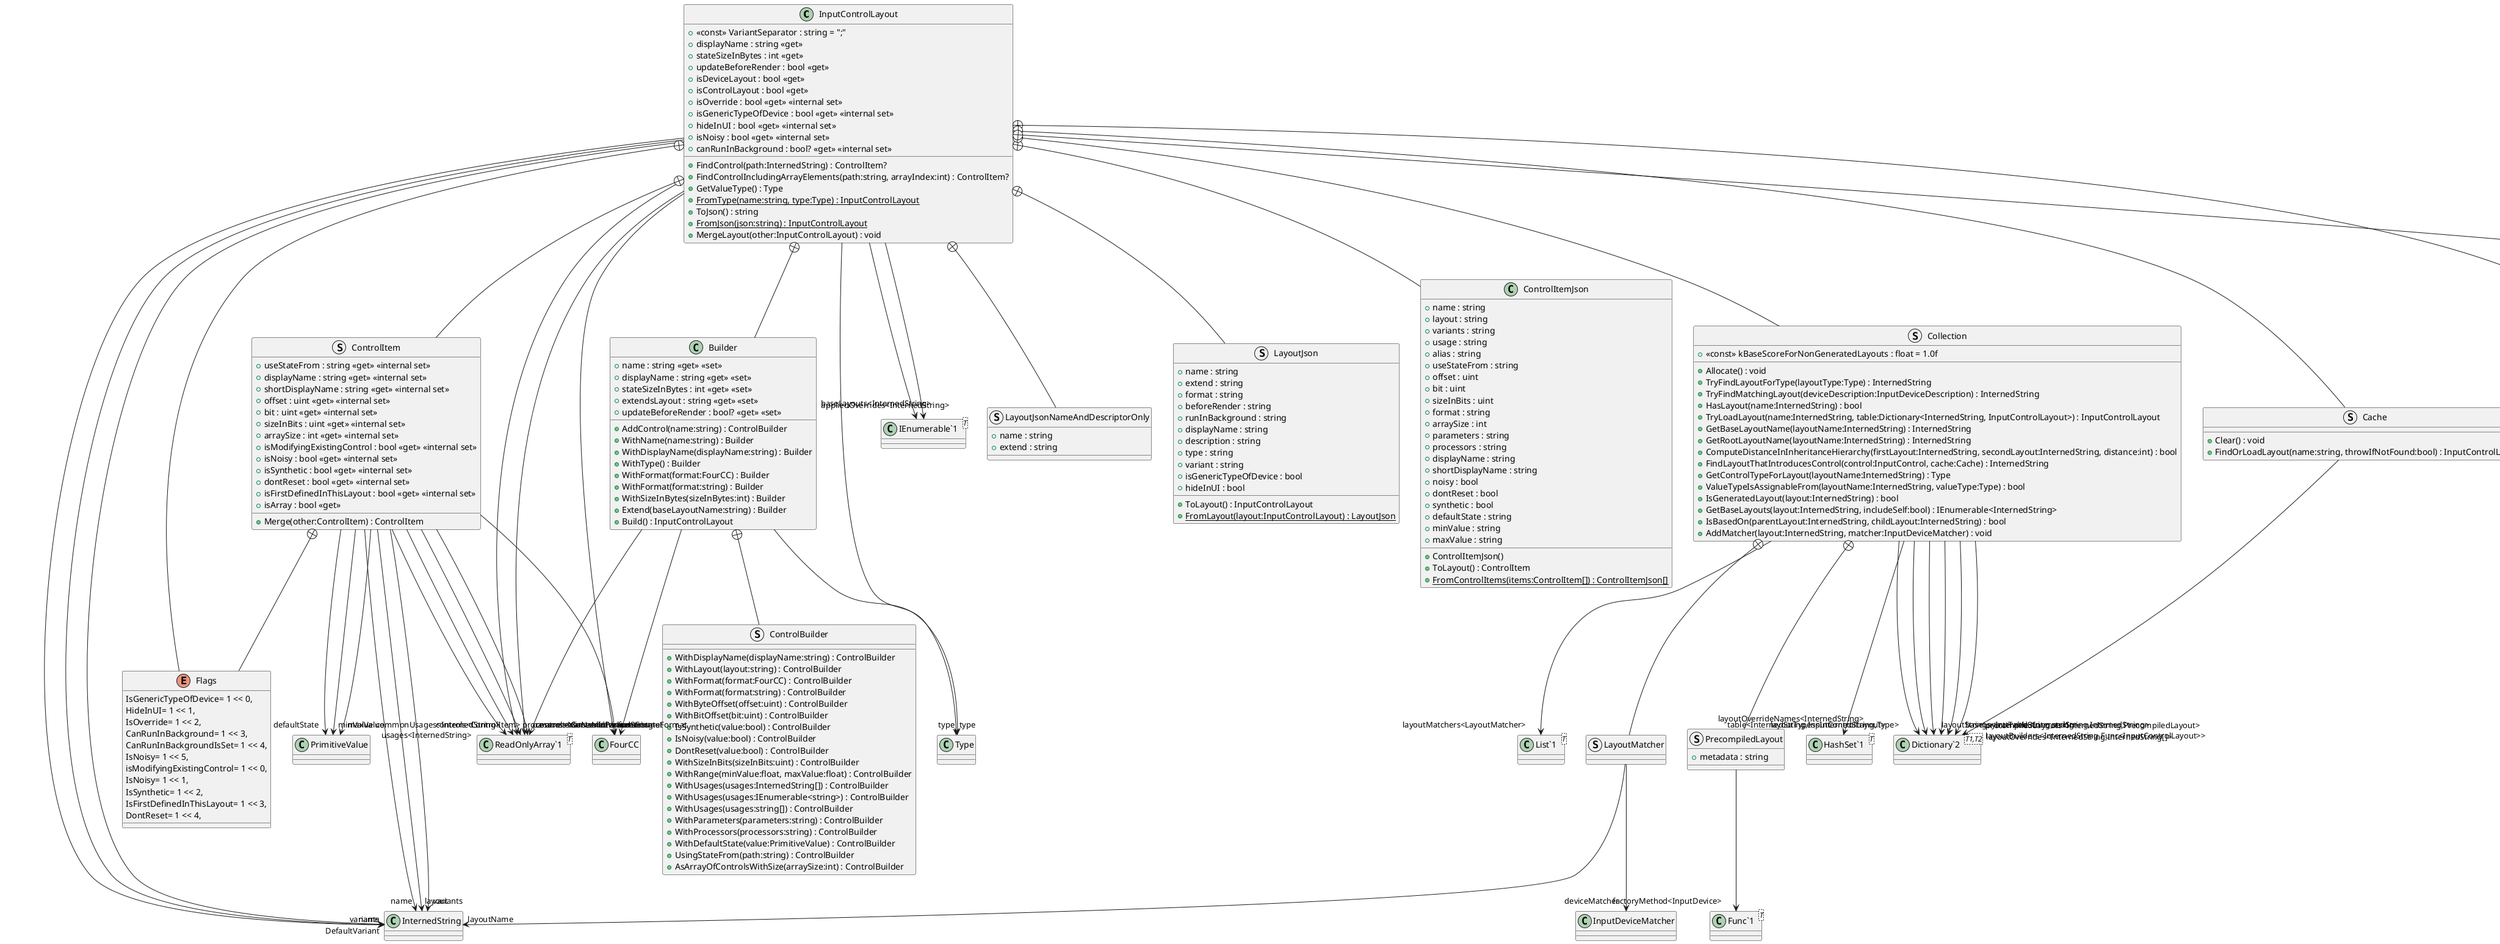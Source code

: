 @startuml
class InputControlLayout {
    + <<const>> VariantSeparator : string = ";"
    + displayName : string <<get>>
    + stateSizeInBytes : int <<get>>
    + updateBeforeRender : bool <<get>>
    + isDeviceLayout : bool <<get>>
    + isControlLayout : bool <<get>>
    + isOverride : bool <<get>> <<internal set>>
    + isGenericTypeOfDevice : bool <<get>> <<internal set>>
    + hideInUI : bool <<get>> <<internal set>>
    + isNoisy : bool <<get>> <<internal set>>
    + canRunInBackground : bool? <<get>> <<internal set>>
    + FindControl(path:InternedString) : ControlItem?
    + FindControlIncludingArrayElements(path:string, arrayIndex:int) : ControlItem?
    + GetValueType() : Type
    + {static} FromType(name:string, type:Type) : InputControlLayout
    + ToJson() : string
    + {static} FromJson(json:string) : InputControlLayout
    + MergeLayout(other:InputControlLayout) : void
}
struct ControlItem {
    + useStateFrom : string <<get>> <<internal set>>
    + displayName : string <<get>> <<internal set>>
    + shortDisplayName : string <<get>> <<internal set>>
    + offset : uint <<get>> <<internal set>>
    + bit : uint <<get>> <<internal set>>
    + sizeInBits : uint <<get>> <<internal set>>
    + arraySize : int <<get>> <<internal set>>
    + isModifyingExistingControl : bool <<get>> <<internal set>>
    + isNoisy : bool <<get>> <<internal set>>
    + isSynthetic : bool <<get>> <<internal set>>
    + dontReset : bool <<get>> <<internal set>>
    + isFirstDefinedInThisLayout : bool <<get>> <<internal set>>
    + isArray : bool <<get>>
    + Merge(other:ControlItem) : ControlItem
}
class "IEnumerable`1"<T> {
}
class "ReadOnlyArray`1"<T> {
}
class Builder {
    + name : string <<get>> <<set>>
    + displayName : string <<get>> <<set>>
    + stateSizeInBytes : int <<get>> <<set>>
    + extendsLayout : string <<get>> <<set>>
    + updateBeforeRender : bool? <<get>> <<set>>
    + AddControl(name:string) : ControlBuilder
    + WithName(name:string) : Builder
    + WithDisplayName(displayName:string) : Builder
    + WithType() : Builder
    + WithFormat(format:FourCC) : Builder
    + WithFormat(format:string) : Builder
    + WithSizeInBytes(sizeInBytes:int) : Builder
    + Extend(baseLayoutName:string) : Builder
    + Build() : InputControlLayout
}
enum Flags {
    IsGenericTypeOfDevice= 1 << 0,
    HideInUI= 1 << 1,
    IsOverride= 1 << 2,
    CanRunInBackground= 1 << 3,
    CanRunInBackgroundIsSet= 1 << 4,
    IsNoisy= 1 << 5,
}
struct LayoutJsonNameAndDescriptorOnly {
    + name : string
    + extend : string
}
struct LayoutJson {
    + name : string
    + extend : string
    + format : string
    + beforeRender : string
    + runInBackground : string
    + displayName : string
    + description : string
    + type : string
    + variant : string
    + isGenericTypeOfDevice : bool
    + hideInUI : bool
    + ToLayout() : InputControlLayout
    + {static} FromLayout(layout:InputControlLayout) : LayoutJson
}
class ControlItemJson {
    + name : string
    + layout : string
    + variants : string
    + usage : string
    + alias : string
    + useStateFrom : string
    + offset : uint
    + bit : uint
    + sizeInBits : uint
    + format : string
    + arraySize : int
    + parameters : string
    + processors : string
    + displayName : string
    + shortDisplayName : string
    + noisy : bool
    + dontReset : bool
    + synthetic : bool
    + defaultState : string
    + minValue : string
    + maxValue : string
    + ControlItemJson()
    + ToLayout() : ControlItem
    + {static} FromControlItems(items:ControlItem[]) : ControlItemJson[]
}
struct Collection {
    + <<const>> kBaseScoreForNonGeneratedLayouts : float = 1.0f
    + Allocate() : void
    + TryFindLayoutForType(layoutType:Type) : InternedString
    + TryFindMatchingLayout(deviceDescription:InputDeviceDescription) : InternedString
    + HasLayout(name:InternedString) : bool
    + TryLoadLayout(name:InternedString, table:Dictionary<InternedString, InputControlLayout>) : InputControlLayout
    + GetBaseLayoutName(layoutName:InternedString) : InternedString
    + GetRootLayoutName(layoutName:InternedString) : InternedString
    + ComputeDistanceInInheritanceHierarchy(firstLayout:InternedString, secondLayout:InternedString, distance:int) : bool
    + FindLayoutThatIntroducesControl(control:InputControl, cache:Cache) : InternedString
    + GetControlTypeForLayout(layoutName:InternedString) : Type
    + ValueTypeIsAssignableFrom(layoutName:InternedString, valueType:Type) : bool
    + IsGeneratedLayout(layout:InternedString) : bool
    + GetBaseLayouts(layout:InternedString, includeSelf:bool) : IEnumerable<InternedString>
    + IsBasedOn(parentLayout:InternedString, childLayout:InternedString) : bool
    + AddMatcher(layout:InternedString, matcher:InputDeviceMatcher) : void
}
class LayoutNotFoundException {
    + layout : string <<get>>
    + LayoutNotFoundException()
    + LayoutNotFoundException(name:string, message:string)
    + LayoutNotFoundException(name:string)
    + LayoutNotFoundException(message:string, innerException:Exception)
}
struct Cache {
    + Clear() : void
    + FindOrLoadLayout(name:string, throwIfNotFound:bool) : InputControlLayout
}
struct CacheRefInstance {
    + valid : bool
    + Dispose() : void
}
enum Flags {
    isModifyingExistingControl= 1 << 0,
    IsNoisy= 1 << 1,
    IsSynthetic= 1 << 2,
    IsFirstDefinedInThisLayout= 1 << 3,
    DontReset= 1 << 4,
}
struct ControlBuilder {
    + WithDisplayName(displayName:string) : ControlBuilder
    + WithLayout(layout:string) : ControlBuilder
    + WithFormat(format:FourCC) : ControlBuilder
    + WithFormat(format:string) : ControlBuilder
    + WithByteOffset(offset:uint) : ControlBuilder
    + WithBitOffset(bit:uint) : ControlBuilder
    + IsSynthetic(value:bool) : ControlBuilder
    + IsNoisy(value:bool) : ControlBuilder
    + DontReset(value:bool) : ControlBuilder
    + WithSizeInBits(sizeInBits:uint) : ControlBuilder
    + WithRange(minValue:float, maxValue:float) : ControlBuilder
    + WithUsages(usages:InternedString[]) : ControlBuilder
    + WithUsages(usages:IEnumerable<string>) : ControlBuilder
    + WithUsages(usages:string[]) : ControlBuilder
    + WithParameters(parameters:string) : ControlBuilder
    + WithProcessors(processors:string) : ControlBuilder
    + WithDefaultState(value:PrimitiveValue) : ControlBuilder
    + UsingStateFrom(path:string) : ControlBuilder
    + AsArrayOfControlsWithSize(arraySize:int) : ControlBuilder
}
struct LayoutMatcher {
}
struct PrecompiledLayout {
    + metadata : string
}
class "Dictionary`2"<T1,T2> {
}
class "HashSet`1"<T> {
}
class "List`1"<T> {
}
class "Func`1"<T> {
}
InputControlLayout --> "DefaultVariant" InternedString
InputControlLayout --> "name" InternedString
InputControlLayout --> "type" Type
InputControlLayout --> "variants" InternedString
InputControlLayout --> "stateFormat" FourCC
InputControlLayout --> "baseLayouts<InternedString>" "IEnumerable`1"
InputControlLayout --> "appliedOverrides<InternedString>" "IEnumerable`1"
InputControlLayout --> "commonUsages<InternedString>" "ReadOnlyArray`1"
InputControlLayout --> "controls<ControlItem>" "ReadOnlyArray`1"
InputControlLayout +-- ControlItem
ControlItem --> "name" InternedString
ControlItem --> "layout" InternedString
ControlItem --> "variants" InternedString
ControlItem --> "usages<InternedString>" "ReadOnlyArray`1"
ControlItem --> "aliases<InternedString>" "ReadOnlyArray`1"
ControlItem --> "parameters<NamedValue>" "ReadOnlyArray`1"
ControlItem --> "processors<NameAndParameters>" "ReadOnlyArray`1"
ControlItem --> "format" FourCC
ControlItem --> "defaultState" PrimitiveValue
ControlItem --> "minValue" PrimitiveValue
ControlItem --> "maxValue" PrimitiveValue
InputControlLayout +-- Builder
Builder --> "type" Type
Builder --> "stateFormat" FourCC
Builder --> "controls<ControlItem>" "ReadOnlyArray`1"
InputControlLayout +-- Flags
InputControlLayout +-- LayoutJsonNameAndDescriptorOnly
InputControlLayout +-- LayoutJson
InputControlLayout +-- ControlItemJson
InputControlLayout +-- Collection
Collection --> "layoutTypes<InternedString,Type>" "Dictionary`2"
Collection --> "layoutStrings<InternedString,string>" "Dictionary`2"
Collection --> "layoutBuilders<InternedString,Func<InputControlLayout>>" "Dictionary`2"
Collection --> "baseLayoutTable<InternedString,InternedString>" "Dictionary`2"
Collection --> "layoutOverrides<InternedString,InternedString[]>" "Dictionary`2"
Collection --> "layoutOverrideNames<InternedString>" "HashSet`1"
Collection --> "precompiledLayouts<InternedString,PrecompiledLayout>" "Dictionary`2"
Collection --> "layoutMatchers<LayoutMatcher>" "List`1"
InputControlLayout +-- LayoutNotFoundException
Exception <|-- LayoutNotFoundException
InputControlLayout +-- Cache
Cache --> "table<InternedString,InputControlLayout>" "Dictionary`2"
InputControlLayout +-- CacheRefInstance
IDisposable <|-- CacheRefInstance
ControlItem +-- Flags
Builder +-- ControlBuilder
Collection +-- LayoutMatcher
LayoutMatcher --> "layoutName" InternedString
LayoutMatcher --> "deviceMatcher" InputDeviceMatcher
Collection +-- PrecompiledLayout
PrecompiledLayout --> "factoryMethod<InputDevice>" "Func`1"
@enduml
